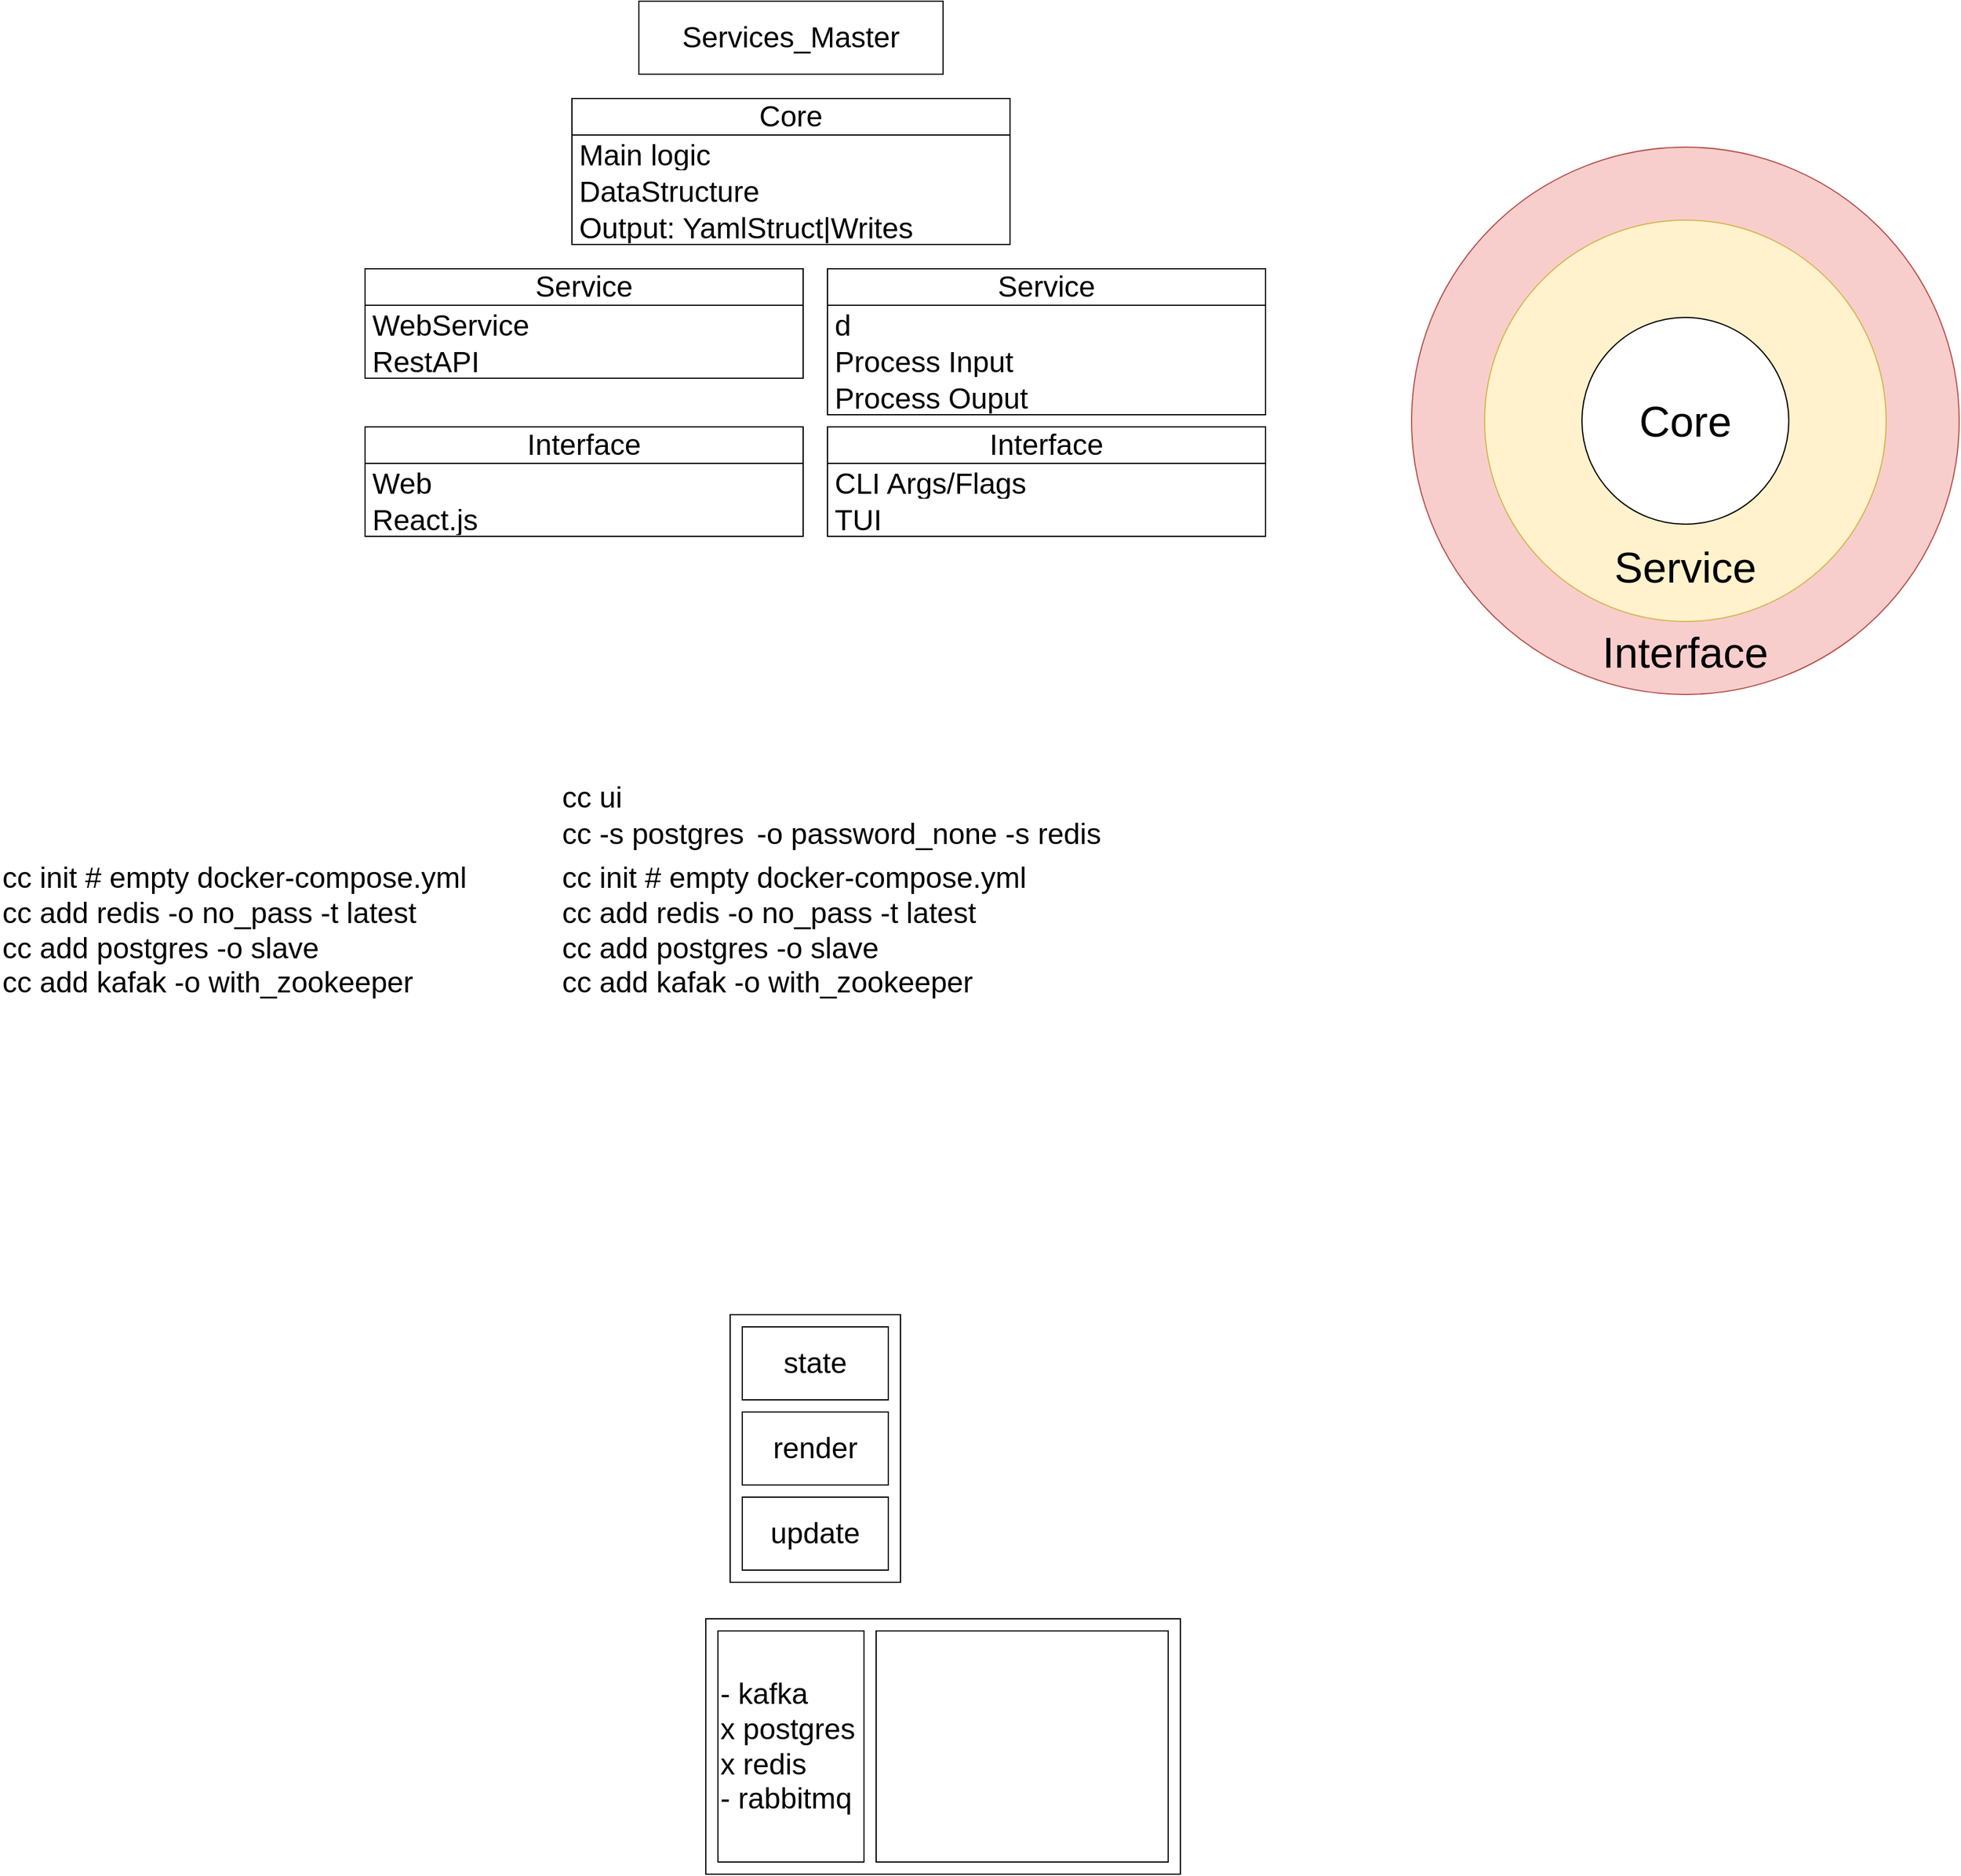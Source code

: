 <mxfile version="20.8.23" type="device"><diagram name="Page-1" id="OJedPBhcGbuZqBxEU4Ec"><mxGraphModel dx="3045" dy="1928" grid="1" gridSize="10" guides="1" tooltips="1" connect="1" arrows="1" fold="1" page="1" pageScale="1" pageWidth="850" pageHeight="1100" math="0" shadow="0"><root><mxCell id="0"/><mxCell id="1" parent="0"/><mxCell id="4vagt-UncQ8RV8bnMZSL-27" value="" style="rounded=0;whiteSpace=wrap;html=1;fontSize=24;" vertex="1" parent="1"><mxGeometry x="-620" y="710" width="140" height="220" as="geometry"/></mxCell><mxCell id="4vagt-UncQ8RV8bnMZSL-2" value="" style="ellipse;whiteSpace=wrap;html=1;aspect=fixed;fillColor=#f8cecc;strokeColor=#b85450;" vertex="1" parent="1"><mxGeometry x="-60" y="-250" width="450" height="450" as="geometry"/></mxCell><mxCell id="4vagt-UncQ8RV8bnMZSL-3" value="Interface" style="text;html=1;strokeColor=none;fillColor=none;align=center;verticalAlign=middle;whiteSpace=wrap;rounded=0;fontSize=35;" vertex="1" parent="1"><mxGeometry x="-10" y="150" width="350" height="30" as="geometry"/></mxCell><mxCell id="4vagt-UncQ8RV8bnMZSL-4" value="" style="ellipse;whiteSpace=wrap;html=1;aspect=fixed;fontSize=35;fillColor=#fff2cc;strokeColor=#d6b656;" vertex="1" parent="1"><mxGeometry y="-190" width="330" height="330" as="geometry"/></mxCell><mxCell id="4vagt-UncQ8RV8bnMZSL-5" value="Service" style="text;html=1;strokeColor=none;fillColor=none;align=center;verticalAlign=middle;whiteSpace=wrap;rounded=0;fontSize=35;" vertex="1" parent="1"><mxGeometry x="-10" y="80" width="350" height="30" as="geometry"/></mxCell><mxCell id="4vagt-UncQ8RV8bnMZSL-6" value="Core" style="ellipse;whiteSpace=wrap;html=1;aspect=fixed;fontSize=35;" vertex="1" parent="1"><mxGeometry x="80" y="-110" width="170" height="170" as="geometry"/></mxCell><mxCell id="4vagt-UncQ8RV8bnMZSL-9" value="Core" style="swimlane;fontStyle=0;childLayout=stackLayout;horizontal=1;startSize=30;horizontalStack=0;resizeParent=1;resizeParentMax=0;resizeLast=0;collapsible=1;marginBottom=0;whiteSpace=wrap;html=1;fontSize=24;" vertex="1" parent="1"><mxGeometry x="-750" y="-290" width="360" height="120" as="geometry"/></mxCell><mxCell id="4vagt-UncQ8RV8bnMZSL-10" value="Main logic" style="text;strokeColor=none;fillColor=none;align=left;verticalAlign=middle;spacingLeft=4;spacingRight=4;overflow=hidden;points=[[0,0.5],[1,0.5]];portConstraint=eastwest;rotatable=0;whiteSpace=wrap;html=1;fontSize=24;" vertex="1" parent="4vagt-UncQ8RV8bnMZSL-9"><mxGeometry y="30" width="360" height="30" as="geometry"/></mxCell><mxCell id="4vagt-UncQ8RV8bnMZSL-11" value="DataStructure" style="text;strokeColor=none;fillColor=none;align=left;verticalAlign=middle;spacingLeft=4;spacingRight=4;overflow=hidden;points=[[0,0.5],[1,0.5]];portConstraint=eastwest;rotatable=0;whiteSpace=wrap;html=1;fontSize=24;" vertex="1" parent="4vagt-UncQ8RV8bnMZSL-9"><mxGeometry y="60" width="360" height="30" as="geometry"/></mxCell><mxCell id="4vagt-UncQ8RV8bnMZSL-12" value="Output: YamlStruct|Writes" style="text;strokeColor=none;fillColor=none;align=left;verticalAlign=middle;spacingLeft=4;spacingRight=4;overflow=hidden;points=[[0,0.5],[1,0.5]];portConstraint=eastwest;rotatable=0;whiteSpace=wrap;html=1;fontSize=24;" vertex="1" parent="4vagt-UncQ8RV8bnMZSL-9"><mxGeometry y="90" width="360" height="30" as="geometry"/></mxCell><mxCell id="4vagt-UncQ8RV8bnMZSL-13" value="Service" style="swimlane;fontStyle=0;childLayout=stackLayout;horizontal=1;startSize=30;horizontalStack=0;resizeParent=1;resizeParentMax=0;resizeLast=0;collapsible=1;marginBottom=0;whiteSpace=wrap;html=1;fontSize=24;" vertex="1" parent="1"><mxGeometry x="-540" y="-150" width="360" height="120" as="geometry"/></mxCell><mxCell id="4vagt-UncQ8RV8bnMZSL-14" value="d" style="text;strokeColor=none;fillColor=none;align=left;verticalAlign=middle;spacingLeft=4;spacingRight=4;overflow=hidden;points=[[0,0.5],[1,0.5]];portConstraint=eastwest;rotatable=0;whiteSpace=wrap;html=1;fontSize=24;" vertex="1" parent="4vagt-UncQ8RV8bnMZSL-13"><mxGeometry y="30" width="360" height="30" as="geometry"/></mxCell><mxCell id="4vagt-UncQ8RV8bnMZSL-15" value="Process Input" style="text;strokeColor=none;fillColor=none;align=left;verticalAlign=middle;spacingLeft=4;spacingRight=4;overflow=hidden;points=[[0,0.5],[1,0.5]];portConstraint=eastwest;rotatable=0;whiteSpace=wrap;html=1;fontSize=24;" vertex="1" parent="4vagt-UncQ8RV8bnMZSL-13"><mxGeometry y="60" width="360" height="30" as="geometry"/></mxCell><mxCell id="4vagt-UncQ8RV8bnMZSL-16" value="Process Ouput" style="text;strokeColor=none;fillColor=none;align=left;verticalAlign=middle;spacingLeft=4;spacingRight=4;overflow=hidden;points=[[0,0.5],[1,0.5]];portConstraint=eastwest;rotatable=0;whiteSpace=wrap;html=1;fontSize=24;" vertex="1" parent="4vagt-UncQ8RV8bnMZSL-13"><mxGeometry y="90" width="360" height="30" as="geometry"/></mxCell><mxCell id="4vagt-UncQ8RV8bnMZSL-17" value="Interface" style="swimlane;fontStyle=0;childLayout=stackLayout;horizontal=1;startSize=30;horizontalStack=0;resizeParent=1;resizeParentMax=0;resizeLast=0;collapsible=1;marginBottom=0;whiteSpace=wrap;html=1;fontSize=24;" vertex="1" parent="1"><mxGeometry x="-540" y="-20" width="360" height="90" as="geometry"/></mxCell><mxCell id="4vagt-UncQ8RV8bnMZSL-18" value="CLI Args/Flags" style="text;strokeColor=none;fillColor=none;align=left;verticalAlign=middle;spacingLeft=4;spacingRight=4;overflow=hidden;points=[[0,0.5],[1,0.5]];portConstraint=eastwest;rotatable=0;whiteSpace=wrap;html=1;fontSize=24;" vertex="1" parent="4vagt-UncQ8RV8bnMZSL-17"><mxGeometry y="30" width="360" height="30" as="geometry"/></mxCell><mxCell id="4vagt-UncQ8RV8bnMZSL-19" value="TUI" style="text;strokeColor=none;fillColor=none;align=left;verticalAlign=middle;spacingLeft=4;spacingRight=4;overflow=hidden;points=[[0,0.5],[1,0.5]];portConstraint=eastwest;rotatable=0;whiteSpace=wrap;html=1;fontSize=24;" vertex="1" parent="4vagt-UncQ8RV8bnMZSL-17"><mxGeometry y="60" width="360" height="30" as="geometry"/></mxCell><mxCell id="4vagt-UncQ8RV8bnMZSL-21" value="cc -s postgres&lt;span style=&quot;white-space: pre;&quot;&gt;&#9;&lt;/span&gt;-o password_none -s redis" style="text;html=1;strokeColor=none;fillColor=none;align=left;verticalAlign=middle;whiteSpace=wrap;rounded=0;fontSize=24;" vertex="1" parent="1"><mxGeometry x="-760" y="300" width="460" height="30" as="geometry"/></mxCell><mxCell id="4vagt-UncQ8RV8bnMZSL-22" value="cc init # empty docker-compose.yml&lt;br&gt;cc add redis -o no_pass -t latest&lt;br&gt;cc add postgres -o slave&lt;br&gt;cc add kafak -o with_zookeeper" style="text;html=1;strokeColor=none;fillColor=none;align=left;verticalAlign=top;whiteSpace=wrap;rounded=0;fontSize=24;" vertex="1" parent="1"><mxGeometry x="-760" y="330" width="460" height="130" as="geometry"/></mxCell><mxCell id="4vagt-UncQ8RV8bnMZSL-23" value="cc ui" style="text;html=1;strokeColor=none;fillColor=none;align=left;verticalAlign=middle;whiteSpace=wrap;rounded=0;fontSize=24;" vertex="1" parent="1"><mxGeometry x="-760" y="270" width="460" height="30" as="geometry"/></mxCell><mxCell id="4vagt-UncQ8RV8bnMZSL-24" value="state" style="rounded=0;whiteSpace=wrap;html=1;fontSize=24;" vertex="1" parent="1"><mxGeometry x="-610" y="720" width="120" height="60" as="geometry"/></mxCell><mxCell id="4vagt-UncQ8RV8bnMZSL-25" value="render" style="rounded=0;whiteSpace=wrap;html=1;fontSize=24;" vertex="1" parent="1"><mxGeometry x="-610" y="790" width="120" height="60" as="geometry"/></mxCell><mxCell id="4vagt-UncQ8RV8bnMZSL-26" value="update" style="rounded=0;whiteSpace=wrap;html=1;fontSize=24;" vertex="1" parent="1"><mxGeometry x="-610" y="860" width="120" height="60" as="geometry"/></mxCell><mxCell id="4vagt-UncQ8RV8bnMZSL-28" value="" style="rounded=0;whiteSpace=wrap;html=1;fontSize=24;" vertex="1" parent="1"><mxGeometry x="-640" y="960" width="390" height="210" as="geometry"/></mxCell><mxCell id="4vagt-UncQ8RV8bnMZSL-29" value="- kafka&lt;br&gt;x postgres&lt;br&gt;x redis&lt;br&gt;- rabbitmq" style="rounded=0;whiteSpace=wrap;html=1;fontSize=24;align=left;" vertex="1" parent="1"><mxGeometry x="-630" y="970" width="120" height="190" as="geometry"/></mxCell><mxCell id="4vagt-UncQ8RV8bnMZSL-30" value="cc init # empty docker-compose.yml&lt;br&gt;cc add redis -o no_pass -t latest&lt;br&gt;cc add postgres -o slave&lt;br&gt;cc add kafak -o with_zookeeper" style="text;html=1;strokeColor=none;fillColor=none;align=left;verticalAlign=top;whiteSpace=wrap;rounded=0;fontSize=24;" vertex="1" parent="1"><mxGeometry x="-1220" y="330" width="460" height="130" as="geometry"/></mxCell><mxCell id="4vagt-UncQ8RV8bnMZSL-31" value="" style="rounded=0;whiteSpace=wrap;html=1;fontSize=24;align=left;" vertex="1" parent="1"><mxGeometry x="-500" y="970" width="240" height="190" as="geometry"/></mxCell><mxCell id="4vagt-UncQ8RV8bnMZSL-32" value="Interface" style="swimlane;fontStyle=0;childLayout=stackLayout;horizontal=1;startSize=30;horizontalStack=0;resizeParent=1;resizeParentMax=0;resizeLast=0;collapsible=1;marginBottom=0;whiteSpace=wrap;html=1;fontSize=24;" vertex="1" parent="1"><mxGeometry x="-920" y="-20" width="360" height="90" as="geometry"/></mxCell><mxCell id="4vagt-UncQ8RV8bnMZSL-33" value="Web" style="text;strokeColor=none;fillColor=none;align=left;verticalAlign=middle;spacingLeft=4;spacingRight=4;overflow=hidden;points=[[0,0.5],[1,0.5]];portConstraint=eastwest;rotatable=0;whiteSpace=wrap;html=1;fontSize=24;" vertex="1" parent="4vagt-UncQ8RV8bnMZSL-32"><mxGeometry y="30" width="360" height="30" as="geometry"/></mxCell><mxCell id="4vagt-UncQ8RV8bnMZSL-34" value="React.js" style="text;strokeColor=none;fillColor=none;align=left;verticalAlign=middle;spacingLeft=4;spacingRight=4;overflow=hidden;points=[[0,0.5],[1,0.5]];portConstraint=eastwest;rotatable=0;whiteSpace=wrap;html=1;fontSize=24;" vertex="1" parent="4vagt-UncQ8RV8bnMZSL-32"><mxGeometry y="60" width="360" height="30" as="geometry"/></mxCell><mxCell id="4vagt-UncQ8RV8bnMZSL-35" value="Service" style="swimlane;fontStyle=0;childLayout=stackLayout;horizontal=1;startSize=30;horizontalStack=0;resizeParent=1;resizeParentMax=0;resizeLast=0;collapsible=1;marginBottom=0;whiteSpace=wrap;html=1;fontSize=24;" vertex="1" parent="1"><mxGeometry x="-920" y="-150" width="360" height="90" as="geometry"/></mxCell><mxCell id="4vagt-UncQ8RV8bnMZSL-36" value="WebService" style="text;strokeColor=none;fillColor=none;align=left;verticalAlign=middle;spacingLeft=4;spacingRight=4;overflow=hidden;points=[[0,0.5],[1,0.5]];portConstraint=eastwest;rotatable=0;whiteSpace=wrap;html=1;fontSize=24;" vertex="1" parent="4vagt-UncQ8RV8bnMZSL-35"><mxGeometry y="30" width="360" height="30" as="geometry"/></mxCell><mxCell id="4vagt-UncQ8RV8bnMZSL-37" value="RestAPI" style="text;strokeColor=none;fillColor=none;align=left;verticalAlign=middle;spacingLeft=4;spacingRight=4;overflow=hidden;points=[[0,0.5],[1,0.5]];portConstraint=eastwest;rotatable=0;whiteSpace=wrap;html=1;fontSize=24;" vertex="1" parent="4vagt-UncQ8RV8bnMZSL-35"><mxGeometry y="60" width="360" height="30" as="geometry"/></mxCell><mxCell id="4vagt-UncQ8RV8bnMZSL-39" value="Services_Master" style="rounded=0;whiteSpace=wrap;html=1;fontSize=24;" vertex="1" parent="1"><mxGeometry x="-695" y="-370" width="250" height="60" as="geometry"/></mxCell></root></mxGraphModel></diagram></mxfile>